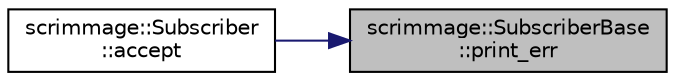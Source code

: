 digraph "scrimmage::SubscriberBase::print_err"
{
 // LATEX_PDF_SIZE
  edge [fontname="Helvetica",fontsize="10",labelfontname="Helvetica",labelfontsize="10"];
  node [fontname="Helvetica",fontsize="10",shape=record];
  rankdir="RL";
  Node1 [label="scrimmage::SubscriberBase\l::print_err",height=0.2,width=0.4,color="black", fillcolor="grey75", style="filled", fontcolor="black",tooltip=" "];
  Node1 -> Node2 [dir="back",color="midnightblue",fontsize="10",style="solid",fontname="Helvetica"];
  Node2 [label="scrimmage::Subscriber\l::accept",height=0.2,width=0.4,color="black", fillcolor="white", style="filled",URL="$classscrimmage_1_1Subscriber.html#a253cfb4c8d710afff2b03ad1544c8af4",tooltip=" "];
}
